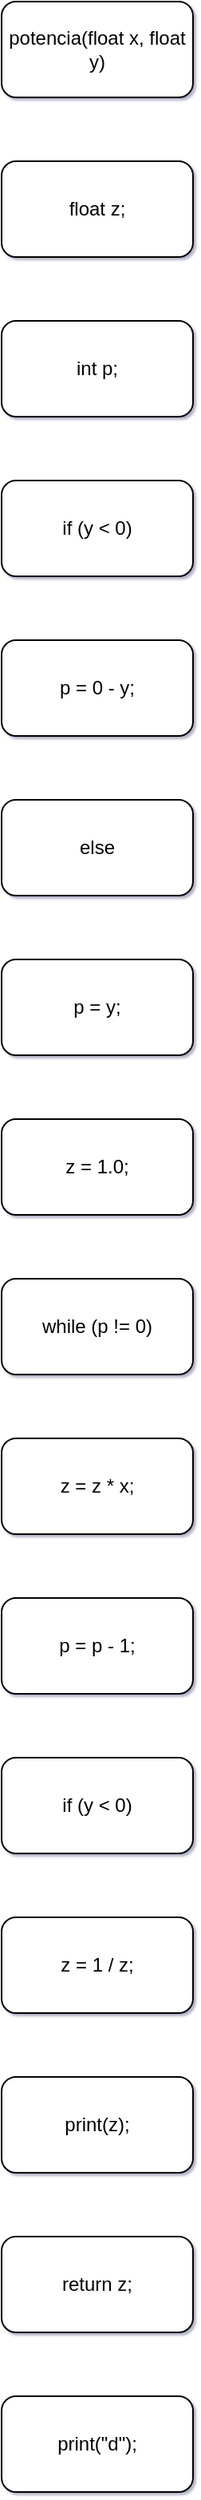 <mxfile type="device" compressed="false">
    <diagram id="CFG" name="CFG">
      <mxGraphModel dx="1360" dy="864" grid="1" gridSize="10" guides="1" tooltips="1" connect="1" arrows="1" fold="1" page="1" pageScale="1" pageWidth="827" pageHeight="1169" math="0" shadow="1">
        <root>
          <mxCell id="0" />   
          <mxCell id="1" parent="0" />
        <object id="None" label="potencia(float x, float y)">
      <mxCell style="rounded=1;whiteSpace=wrap;html=1;" vertex="1" parent="1">
          <mxGeometry x="200" y="0" width="120" height="60" as="geometry" />
      </mxCell>
    </object><object id="A" label="float z;">
      <mxCell style="rounded=1;whiteSpace=wrap;html=1;" vertex="1" parent="1">
          <mxGeometry x="200" y="100" width="120" height="60" as="geometry" />
      </mxCell>
    </object><object id="B" label="int p;">
      <mxCell style="rounded=1;whiteSpace=wrap;html=1;" vertex="1" parent="1">
          <mxGeometry x="200" y="200" width="120" height="60" as="geometry" />
      </mxCell>
    </object><object id="C" label="if (y &amp;lt; 0)">
      <mxCell style="rounded=1;whiteSpace=wrap;html=1;" vertex="1" parent="1">
          <mxGeometry x="200" y="300" width="120" height="60" as="geometry" />
      </mxCell>
    </object><object id="D" label="p = 0 - y;">
      <mxCell style="rounded=1;whiteSpace=wrap;html=1;" vertex="1" parent="1">
          <mxGeometry x="200" y="400" width="120" height="60" as="geometry" />
      </mxCell>
    </object><object id="E" label="else">
      <mxCell style="rounded=1;whiteSpace=wrap;html=1;" vertex="1" parent="1">
          <mxGeometry x="200" y="500" width="120" height="60" as="geometry" />
      </mxCell>
    </object><object id="F" label="p = y;">
      <mxCell style="rounded=1;whiteSpace=wrap;html=1;" vertex="1" parent="1">
          <mxGeometry x="200" y="600" width="120" height="60" as="geometry" />
      </mxCell>
    </object><object id="G" label="z = 1.0;">
      <mxCell style="rounded=1;whiteSpace=wrap;html=1;" vertex="1" parent="1">
          <mxGeometry x="200" y="700" width="120" height="60" as="geometry" />
      </mxCell>
    </object><object id="H" label="while (p != 0)">
      <mxCell style="rounded=1;whiteSpace=wrap;html=1;" vertex="1" parent="1">
          <mxGeometry x="200" y="800" width="120" height="60" as="geometry" />
      </mxCell>
    </object><object id="I" label="z = z * x;">
      <mxCell style="rounded=1;whiteSpace=wrap;html=1;" vertex="1" parent="1">
          <mxGeometry x="200" y="900" width="120" height="60" as="geometry" />
      </mxCell>
    </object><object id="J" label="p = p - 1;">
      <mxCell style="rounded=1;whiteSpace=wrap;html=1;" vertex="1" parent="1">
          <mxGeometry x="200" y="1000" width="120" height="60" as="geometry" />
      </mxCell>
    </object><object id="K" label="if (y &amp;lt; 0)">
      <mxCell style="rounded=1;whiteSpace=wrap;html=1;" vertex="1" parent="1">
          <mxGeometry x="200" y="1100" width="120" height="60" as="geometry" />
      </mxCell>
    </object><object id="L" label="z = 1 / z;">
      <mxCell style="rounded=1;whiteSpace=wrap;html=1;" vertex="1" parent="1">
          <mxGeometry x="200" y="1200" width="120" height="60" as="geometry" />
      </mxCell>
    </object><object id="M" label="print(z);">
      <mxCell style="rounded=1;whiteSpace=wrap;html=1;" vertex="1" parent="1">
          <mxGeometry x="200" y="1300" width="120" height="60" as="geometry" />
      </mxCell>
    </object><object id="N" label="return z;">
      <mxCell style="rounded=1;whiteSpace=wrap;html=1;" vertex="1" parent="1">
          <mxGeometry x="200" y="1400" width="120" height="60" as="geometry" />
      </mxCell>
    </object><object id="O" label="print(&quot;d&quot;);">
      <mxCell style="rounded=1;whiteSpace=wrap;html=1;" vertex="1" parent="1">
          <mxGeometry x="200" y="1500" width="120" height="60" as="geometry" />
      </mxCell>
    </object></root>
      </mxGraphModel>
    </diagram></mxfile>